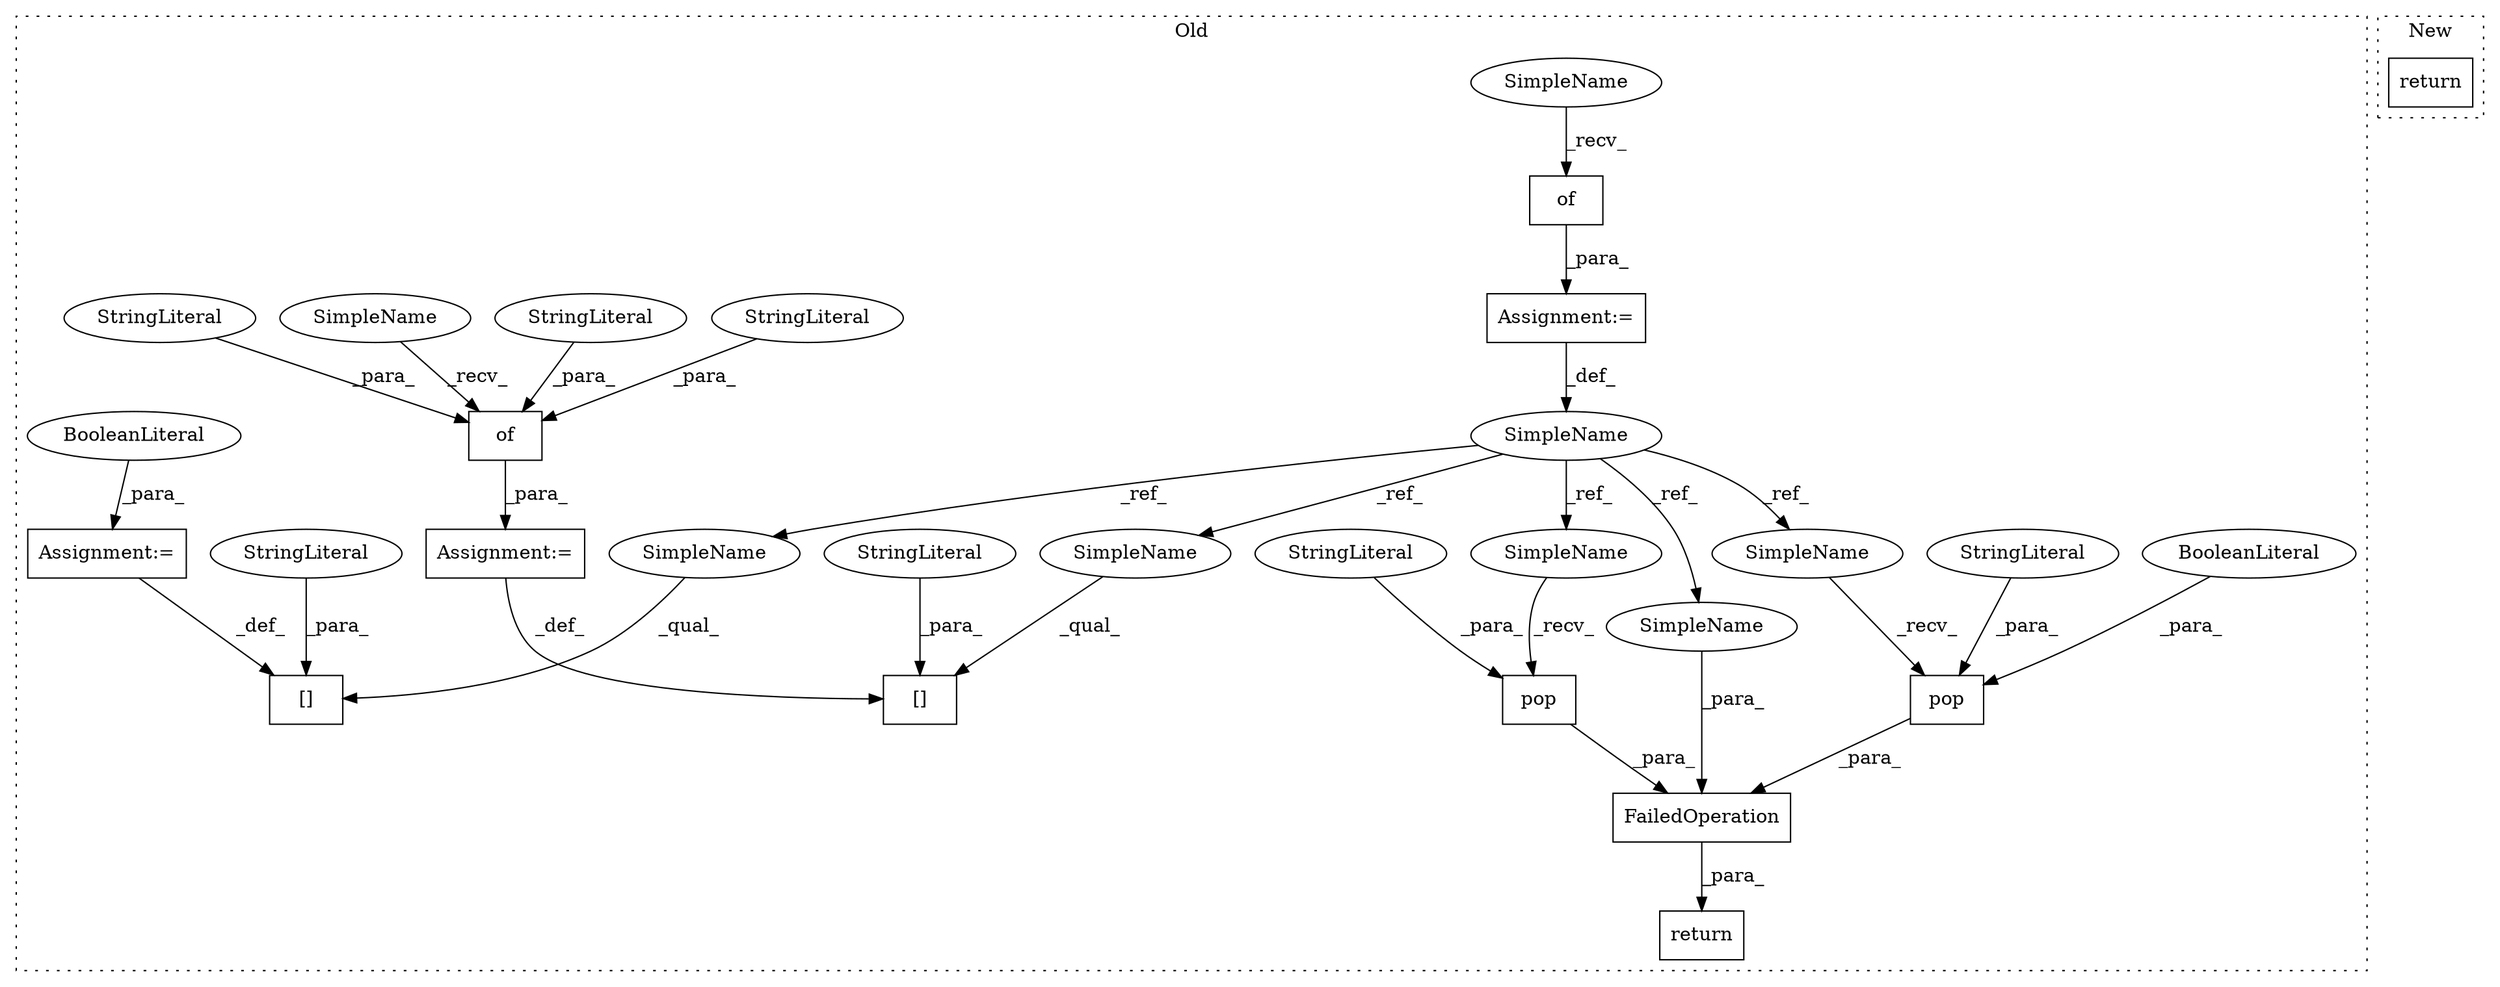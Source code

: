 digraph G {
subgraph cluster0 {
1 [label="FailedOperation" a="32" s="2038,2123" l="16,1" shape="box"];
3 [label="return" a="41" s="2031" l="7" shape="box"];
4 [label="SimpleName" a="42" s="1811" l="11" shape="ellipse"];
5 [label="pop" a="32" s="2066,2085" l="4,1" shape="box"];
6 [label="BooleanLiteral" a="9" s="2080" l="5" shape="ellipse"];
7 [label="StringLiteral" a="45" s="2070" l="9" shape="ellipse"];
8 [label="pop" a="32" s="2099,2110" l="4,1" shape="box"];
9 [label="StringLiteral" a="45" s="2103" l="7" shape="ellipse"];
10 [label="[]" a="2" s="1899,1918" l="12,1" shape="box"];
11 [label="StringLiteral" a="45" s="1911" l="7" shape="ellipse"];
12 [label="[]" a="2" s="1863,1884" l="12,1" shape="box"];
13 [label="StringLiteral" a="45" s="1875" l="9" shape="ellipse"];
14 [label="of" a="32" s="1827" l="4" shape="box"];
15 [label="of" a="32" s="1924,1987" l="3,1" shape="box"];
16 [label="StringLiteral" a="45" s="1927" l="12" shape="ellipse"];
17 [label="StringLiteral" a="45" s="1957" l="15" shape="ellipse"];
18 [label="StringLiteral" a="45" s="1940" l="16" shape="ellipse"];
19 [label="Assignment:=" a="7" s="1919" l="1" shape="box"];
20 [label="Assignment:=" a="7" s="1822" l="1" shape="box"];
21 [label="Assignment:=" a="7" s="1885" l="1" shape="box"];
22 [label="BooleanLiteral" a="9" s="1886" l="5" shape="ellipse"];
23 [label="SimpleName" a="42" s="2054" l="11" shape="ellipse"];
24 [label="SimpleName" a="42" s="2087" l="11" shape="ellipse"];
25 [label="SimpleName" a="42" s="1863" l="11" shape="ellipse"];
26 [label="SimpleName" a="42" s="1899" l="11" shape="ellipse"];
27 [label="SimpleName" a="42" s="2112" l="11" shape="ellipse"];
28 [label="SimpleName" a="42" s="1920" l="3" shape="ellipse"];
29 [label="SimpleName" a="42" s="1823" l="3" shape="ellipse"];
label = "Old";
style="dotted";
}
subgraph cluster1 {
2 [label="return" a="41" s="1749" l="7" shape="box"];
label = "New";
style="dotted";
}
1 -> 3 [label="_para_"];
4 -> 25 [label="_ref_"];
4 -> 27 [label="_ref_"];
4 -> 23 [label="_ref_"];
4 -> 24 [label="_ref_"];
4 -> 26 [label="_ref_"];
5 -> 1 [label="_para_"];
6 -> 5 [label="_para_"];
7 -> 5 [label="_para_"];
8 -> 1 [label="_para_"];
9 -> 8 [label="_para_"];
11 -> 10 [label="_para_"];
13 -> 12 [label="_para_"];
14 -> 20 [label="_para_"];
15 -> 19 [label="_para_"];
16 -> 15 [label="_para_"];
17 -> 15 [label="_para_"];
18 -> 15 [label="_para_"];
19 -> 10 [label="_def_"];
20 -> 4 [label="_def_"];
21 -> 12 [label="_def_"];
22 -> 21 [label="_para_"];
23 -> 5 [label="_recv_"];
24 -> 8 [label="_recv_"];
25 -> 12 [label="_qual_"];
26 -> 10 [label="_qual_"];
27 -> 1 [label="_para_"];
28 -> 15 [label="_recv_"];
29 -> 14 [label="_recv_"];
}